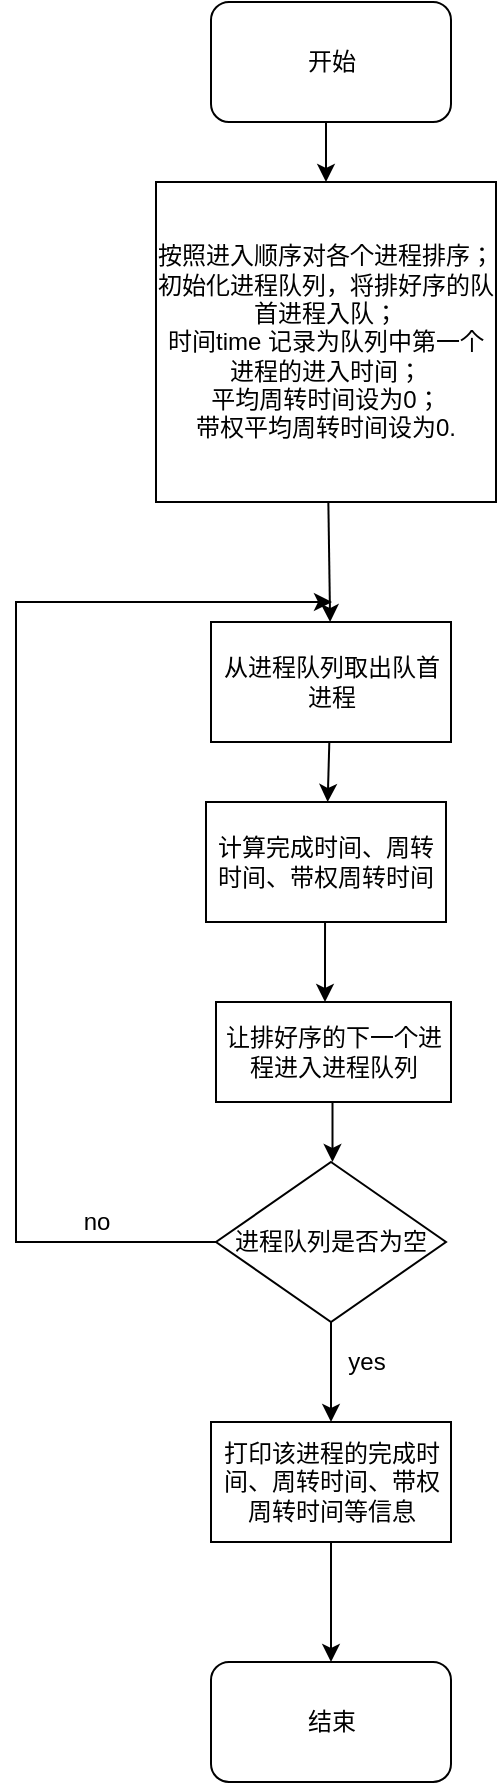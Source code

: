 <mxfile version="17.5.0" type="github">
  <diagram id="DE5f4cF-vr8qHdfnlCZu" name="Page-1">
    <mxGraphModel dx="1278" dy="468" grid="1" gridSize="10" guides="1" tooltips="1" connect="1" arrows="1" fold="1" page="1" pageScale="1" pageWidth="850" pageHeight="1100" math="0" shadow="0">
      <root>
        <mxCell id="0" />
        <mxCell id="1" parent="0" />
        <mxCell id="GyOHpjSZyPCdbd3s-f2V-1" value="开始" style="rounded=1;whiteSpace=wrap;html=1;" vertex="1" parent="1">
          <mxGeometry x="497.5" y="20" width="120" height="60" as="geometry" />
        </mxCell>
        <mxCell id="GyOHpjSZyPCdbd3s-f2V-5" value="" style="edgeStyle=none;rounded=0;orthogonalLoop=1;jettySize=auto;html=1;" edge="1" parent="1" source="GyOHpjSZyPCdbd3s-f2V-2" target="GyOHpjSZyPCdbd3s-f2V-4">
          <mxGeometry relative="1" as="geometry" />
        </mxCell>
        <mxCell id="GyOHpjSZyPCdbd3s-f2V-2" value="按照进入顺序对各个进程排序；&lt;br&gt;初始化进程队列，将排好序的队首进程入队；&lt;br&gt;时间time 记录为队列中第一个进程的进入时间；&lt;br&gt;平均周转时间设为0；&lt;br&gt;带权平均周转时间设为0." style="whiteSpace=wrap;html=1;" vertex="1" parent="1">
          <mxGeometry x="470" y="110" width="170" height="160" as="geometry" />
        </mxCell>
        <mxCell id="GyOHpjSZyPCdbd3s-f2V-3" value="" style="endArrow=classic;html=1;rounded=0;entryX=0.5;entryY=0;entryDx=0;entryDy=0;" edge="1" parent="1" target="GyOHpjSZyPCdbd3s-f2V-2">
          <mxGeometry width="50" height="50" relative="1" as="geometry">
            <mxPoint x="555" y="80" as="sourcePoint" />
            <mxPoint x="557" y="100" as="targetPoint" />
            <Array as="points">
              <mxPoint x="555" y="90" />
            </Array>
          </mxGeometry>
        </mxCell>
        <mxCell id="GyOHpjSZyPCdbd3s-f2V-7" value="" style="edgeStyle=none;rounded=0;orthogonalLoop=1;jettySize=auto;html=1;" edge="1" parent="1" source="GyOHpjSZyPCdbd3s-f2V-4" target="GyOHpjSZyPCdbd3s-f2V-6">
          <mxGeometry relative="1" as="geometry" />
        </mxCell>
        <mxCell id="GyOHpjSZyPCdbd3s-f2V-4" value="从进程队列取出队首进程" style="whiteSpace=wrap;html=1;" vertex="1" parent="1">
          <mxGeometry x="497.5" y="330" width="120" height="60" as="geometry" />
        </mxCell>
        <mxCell id="GyOHpjSZyPCdbd3s-f2V-6" value="计算完成时间、周转时间、带权周转时间" style="whiteSpace=wrap;html=1;" vertex="1" parent="1">
          <mxGeometry x="495" y="420" width="120" height="60" as="geometry" />
        </mxCell>
        <mxCell id="GyOHpjSZyPCdbd3s-f2V-14" value="" style="edgeStyle=orthogonalEdgeStyle;rounded=0;orthogonalLoop=1;jettySize=auto;html=1;" edge="1" parent="1" source="GyOHpjSZyPCdbd3s-f2V-8" target="GyOHpjSZyPCdbd3s-f2V-13">
          <mxGeometry relative="1" as="geometry" />
        </mxCell>
        <mxCell id="GyOHpjSZyPCdbd3s-f2V-8" value="进程队列是否为空" style="rhombus;whiteSpace=wrap;html=1;" vertex="1" parent="1">
          <mxGeometry x="500" y="600" width="115" height="80" as="geometry" />
        </mxCell>
        <mxCell id="GyOHpjSZyPCdbd3s-f2V-11" value="" style="endArrow=classic;html=1;rounded=0;exitX=0;exitY=0.5;exitDx=0;exitDy=0;" edge="1" parent="1" source="GyOHpjSZyPCdbd3s-f2V-8">
          <mxGeometry width="50" height="50" relative="1" as="geometry">
            <mxPoint x="370" y="575" as="sourcePoint" />
            <mxPoint x="558" y="320" as="targetPoint" />
            <Array as="points">
              <mxPoint x="400" y="640" />
              <mxPoint x="400" y="560" />
              <mxPoint x="400" y="320" />
            </Array>
          </mxGeometry>
        </mxCell>
        <mxCell id="GyOHpjSZyPCdbd3s-f2V-12" value="no" style="text;html=1;resizable=0;autosize=1;align=center;verticalAlign=middle;points=[];fillColor=none;strokeColor=none;rounded=0;" vertex="1" parent="1">
          <mxGeometry x="425" y="620" width="30" height="20" as="geometry" />
        </mxCell>
        <mxCell id="GyOHpjSZyPCdbd3s-f2V-17" value="" style="edgeStyle=orthogonalEdgeStyle;rounded=0;orthogonalLoop=1;jettySize=auto;html=1;" edge="1" parent="1" source="GyOHpjSZyPCdbd3s-f2V-13">
          <mxGeometry relative="1" as="geometry">
            <mxPoint x="570" y="780" as="targetPoint" />
            <Array as="points">
              <mxPoint x="560" y="760" />
            </Array>
          </mxGeometry>
        </mxCell>
        <mxCell id="GyOHpjSZyPCdbd3s-f2V-23" value="" style="edgeStyle=orthogonalEdgeStyle;rounded=0;orthogonalLoop=1;jettySize=auto;html=1;" edge="1" parent="1" source="GyOHpjSZyPCdbd3s-f2V-13" target="GyOHpjSZyPCdbd3s-f2V-20">
          <mxGeometry relative="1" as="geometry" />
        </mxCell>
        <mxCell id="GyOHpjSZyPCdbd3s-f2V-13" value="打印该进程的完成时间、周转时间、带权周转时间等信息" style="whiteSpace=wrap;html=1;" vertex="1" parent="1">
          <mxGeometry x="497.5" y="730" width="120" height="60" as="geometry" />
        </mxCell>
        <mxCell id="GyOHpjSZyPCdbd3s-f2V-15" value="yes" style="text;html=1;resizable=0;autosize=1;align=center;verticalAlign=middle;points=[];fillColor=none;strokeColor=none;rounded=0;" vertex="1" parent="1">
          <mxGeometry x="560" y="690" width="30" height="20" as="geometry" />
        </mxCell>
        <mxCell id="GyOHpjSZyPCdbd3s-f2V-20" value="结束" style="rounded=1;whiteSpace=wrap;html=1;" vertex="1" parent="1">
          <mxGeometry x="497.5" y="850" width="120" height="60" as="geometry" />
        </mxCell>
        <mxCell id="GyOHpjSZyPCdbd3s-f2V-21" value="让排好序的下一个进程进入进程队列" style="whiteSpace=wrap;html=1;" vertex="1" parent="1">
          <mxGeometry x="500" y="520" width="117.5" height="50" as="geometry" />
        </mxCell>
        <mxCell id="GyOHpjSZyPCdbd3s-f2V-29" value="" style="endArrow=classic;html=1;rounded=0;exitX=0.496;exitY=1;exitDx=0;exitDy=0;exitPerimeter=0;" edge="1" parent="1" source="GyOHpjSZyPCdbd3s-f2V-6">
          <mxGeometry width="50" height="50" relative="1" as="geometry">
            <mxPoint x="554.5" y="490" as="sourcePoint" />
            <mxPoint x="554.5" y="520" as="targetPoint" />
            <Array as="points">
              <mxPoint x="554.5" y="500" />
            </Array>
          </mxGeometry>
        </mxCell>
        <mxCell id="GyOHpjSZyPCdbd3s-f2V-32" value="" style="endArrow=classic;html=1;rounded=0;" edge="1" parent="1">
          <mxGeometry width="50" height="50" relative="1" as="geometry">
            <mxPoint x="558.25" y="570" as="sourcePoint" />
            <mxPoint x="558.25" y="600" as="targetPoint" />
          </mxGeometry>
        </mxCell>
      </root>
    </mxGraphModel>
  </diagram>
</mxfile>
